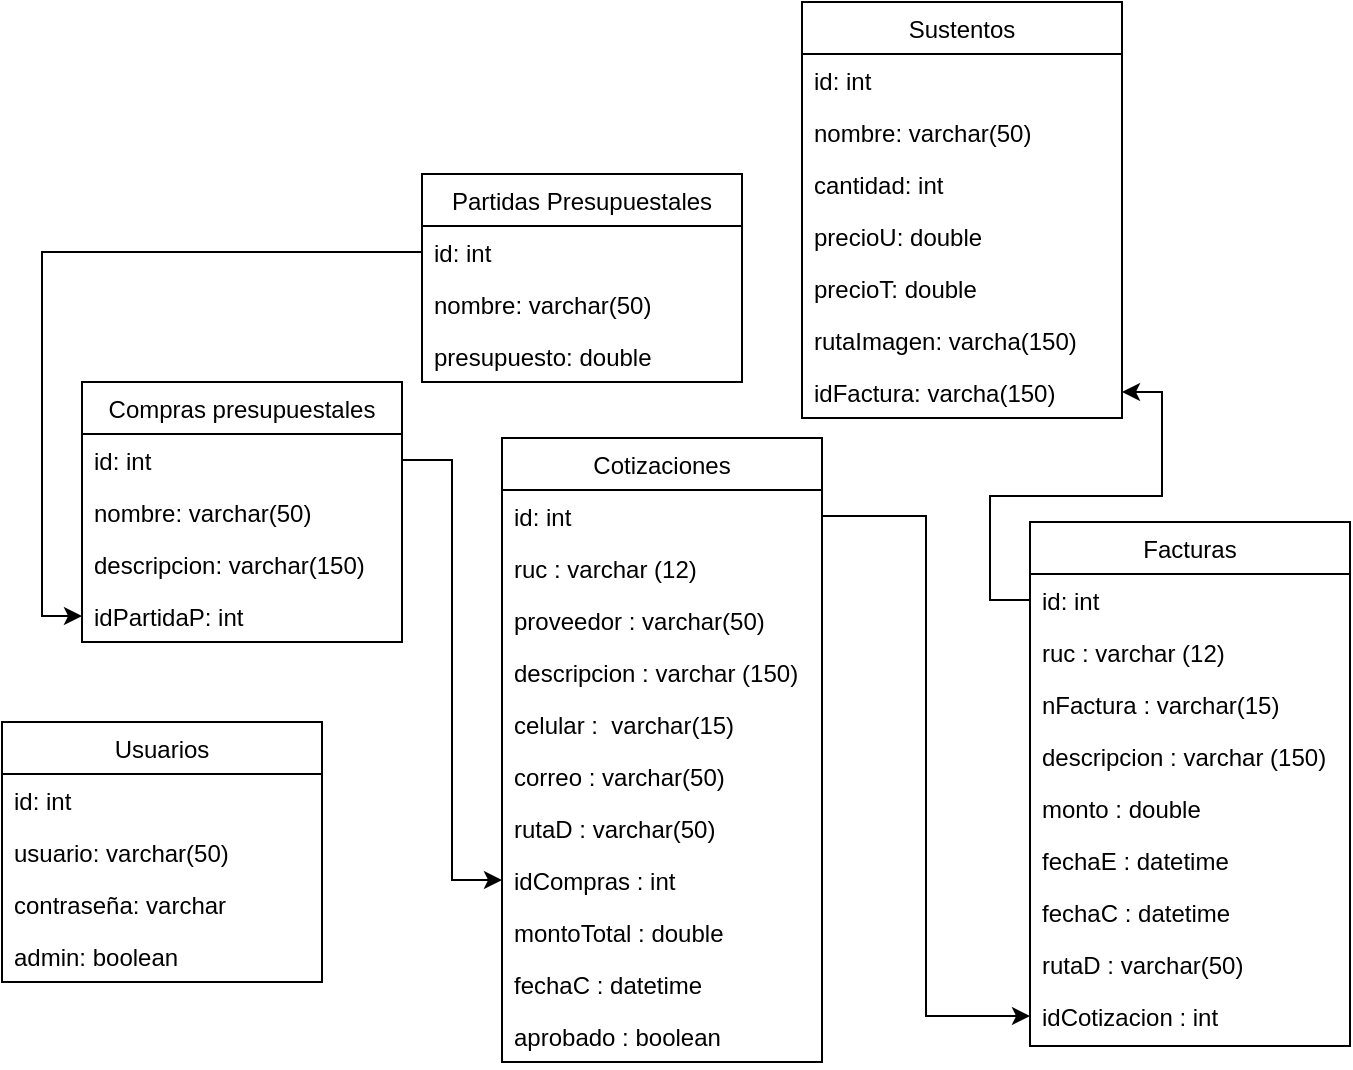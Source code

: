 <mxfile version="20.3.7" type="device"><diagram id="C5RBs43oDa-KdzZeNtuy" name="Page-1"><mxGraphModel dx="1747" dy="1720" grid="1" gridSize="10" guides="1" tooltips="1" connect="1" arrows="1" fold="1" page="1" pageScale="1" pageWidth="827" pageHeight="1169" math="0" shadow="0"><root><mxCell id="WIyWlLk6GJQsqaUBKTNV-0"/><mxCell id="WIyWlLk6GJQsqaUBKTNV-1" parent="WIyWlLk6GJQsqaUBKTNV-0"/><mxCell id="zkfFHV4jXpPFQw0GAbJ--0" value="Facturas" style="swimlane;fontStyle=0;align=center;verticalAlign=top;childLayout=stackLayout;horizontal=1;startSize=26;horizontalStack=0;resizeParent=1;resizeLast=0;collapsible=1;marginBottom=0;rounded=0;shadow=0;strokeWidth=1;" parent="WIyWlLk6GJQsqaUBKTNV-1" vertex="1"><mxGeometry x="254" y="200" width="160" height="262" as="geometry"><mxRectangle x="230" y="140" width="160" height="26" as="alternateBounds"/></mxGeometry></mxCell><mxCell id="zkfFHV4jXpPFQw0GAbJ--1" value="id: int " style="text;align=left;verticalAlign=top;spacingLeft=4;spacingRight=4;overflow=hidden;rotatable=0;points=[[0,0.5],[1,0.5]];portConstraint=eastwest;" parent="zkfFHV4jXpPFQw0GAbJ--0" vertex="1"><mxGeometry y="26" width="160" height="26" as="geometry"/></mxCell><mxCell id="zkfFHV4jXpPFQw0GAbJ--2" value="ruc : varchar (12)" style="text;align=left;verticalAlign=top;spacingLeft=4;spacingRight=4;overflow=hidden;rotatable=0;points=[[0,0.5],[1,0.5]];portConstraint=eastwest;rounded=0;shadow=0;html=0;" parent="zkfFHV4jXpPFQw0GAbJ--0" vertex="1"><mxGeometry y="52" width="160" height="26" as="geometry"/></mxCell><mxCell id="zkfFHV4jXpPFQw0GAbJ--3" value="nFactura : varchar(15)" style="text;align=left;verticalAlign=top;spacingLeft=4;spacingRight=4;overflow=hidden;rotatable=0;points=[[0,0.5],[1,0.5]];portConstraint=eastwest;rounded=0;shadow=0;html=0;" parent="zkfFHV4jXpPFQw0GAbJ--0" vertex="1"><mxGeometry y="78" width="160" height="26" as="geometry"/></mxCell><mxCell id="cG9_7R1b5C3UXU8TkLmO-1" value="descripcion : varchar (150)" style="text;align=left;verticalAlign=top;spacingLeft=4;spacingRight=4;overflow=hidden;rotatable=0;points=[[0,0.5],[1,0.5]];portConstraint=eastwest;rounded=0;shadow=0;html=0;" parent="zkfFHV4jXpPFQw0GAbJ--0" vertex="1"><mxGeometry y="104" width="160" height="26" as="geometry"/></mxCell><mxCell id="cG9_7R1b5C3UXU8TkLmO-0" value="monto : double" style="text;align=left;verticalAlign=top;spacingLeft=4;spacingRight=4;overflow=hidden;rotatable=0;points=[[0,0.5],[1,0.5]];portConstraint=eastwest;rounded=0;shadow=0;html=0;" parent="zkfFHV4jXpPFQw0GAbJ--0" vertex="1"><mxGeometry y="130" width="160" height="26" as="geometry"/></mxCell><mxCell id="cG9_7R1b5C3UXU8TkLmO-2" value="fechaE : datetime" style="text;align=left;verticalAlign=top;spacingLeft=4;spacingRight=4;overflow=hidden;rotatable=0;points=[[0,0.5],[1,0.5]];portConstraint=eastwest;rounded=0;shadow=0;html=0;" parent="zkfFHV4jXpPFQw0GAbJ--0" vertex="1"><mxGeometry y="156" width="160" height="26" as="geometry"/></mxCell><mxCell id="cG9_7R1b5C3UXU8TkLmO-36" value="fechaC : datetime" style="text;align=left;verticalAlign=top;spacingLeft=4;spacingRight=4;overflow=hidden;rotatable=0;points=[[0,0.5],[1,0.5]];portConstraint=eastwest;rounded=0;shadow=0;html=0;" parent="zkfFHV4jXpPFQw0GAbJ--0" vertex="1"><mxGeometry y="182" width="160" height="26" as="geometry"/></mxCell><mxCell id="cG9_7R1b5C3UXU8TkLmO-4" value="rutaD : varchar(50)" style="text;align=left;verticalAlign=top;spacingLeft=4;spacingRight=4;overflow=hidden;rotatable=0;points=[[0,0.5],[1,0.5]];portConstraint=eastwest;rounded=0;shadow=0;html=0;" parent="zkfFHV4jXpPFQw0GAbJ--0" vertex="1"><mxGeometry y="208" width="160" height="26" as="geometry"/></mxCell><mxCell id="cG9_7R1b5C3UXU8TkLmO-33" value="idCotizacion : int" style="text;align=left;verticalAlign=top;spacingLeft=4;spacingRight=4;overflow=hidden;rotatable=0;points=[[0,0.5],[1,0.5]];portConstraint=eastwest;rounded=0;shadow=0;html=0;" parent="zkfFHV4jXpPFQw0GAbJ--0" vertex="1"><mxGeometry y="234" width="160" height="26" as="geometry"/></mxCell><mxCell id="zkfFHV4jXpPFQw0GAbJ--17" value="Partidas Presupuestales" style="swimlane;fontStyle=0;align=center;verticalAlign=top;childLayout=stackLayout;horizontal=1;startSize=26;horizontalStack=0;resizeParent=1;resizeLast=0;collapsible=1;marginBottom=0;rounded=0;shadow=0;strokeWidth=1;" parent="WIyWlLk6GJQsqaUBKTNV-1" vertex="1"><mxGeometry x="-50" y="26" width="160" height="104" as="geometry"><mxRectangle x="550" y="140" width="160" height="26" as="alternateBounds"/></mxGeometry></mxCell><mxCell id="zkfFHV4jXpPFQw0GAbJ--18" value="id: int" style="text;align=left;verticalAlign=top;spacingLeft=4;spacingRight=4;overflow=hidden;rotatable=0;points=[[0,0.5],[1,0.5]];portConstraint=eastwest;" parent="zkfFHV4jXpPFQw0GAbJ--17" vertex="1"><mxGeometry y="26" width="160" height="26" as="geometry"/></mxCell><mxCell id="zkfFHV4jXpPFQw0GAbJ--19" value="nombre: varchar(50)" style="text;align=left;verticalAlign=top;spacingLeft=4;spacingRight=4;overflow=hidden;rotatable=0;points=[[0,0.5],[1,0.5]];portConstraint=eastwest;rounded=0;shadow=0;html=0;" parent="zkfFHV4jXpPFQw0GAbJ--17" vertex="1"><mxGeometry y="52" width="160" height="26" as="geometry"/></mxCell><mxCell id="zkfFHV4jXpPFQw0GAbJ--20" value="presupuesto: double" style="text;align=left;verticalAlign=top;spacingLeft=4;spacingRight=4;overflow=hidden;rotatable=0;points=[[0,0.5],[1,0.5]];portConstraint=eastwest;rounded=0;shadow=0;html=0;" parent="zkfFHV4jXpPFQw0GAbJ--17" vertex="1"><mxGeometry y="78" width="160" height="26" as="geometry"/></mxCell><mxCell id="cG9_7R1b5C3UXU8TkLmO-6" value="Compras presupuestales" style="swimlane;fontStyle=0;align=center;verticalAlign=top;childLayout=stackLayout;horizontal=1;startSize=26;horizontalStack=0;resizeParent=1;resizeLast=0;collapsible=1;marginBottom=0;rounded=0;shadow=0;strokeWidth=1;" parent="WIyWlLk6GJQsqaUBKTNV-1" vertex="1"><mxGeometry x="-220" y="130" width="160" height="130" as="geometry"><mxRectangle x="550" y="140" width="160" height="26" as="alternateBounds"/></mxGeometry></mxCell><mxCell id="cG9_7R1b5C3UXU8TkLmO-7" value="id: int" style="text;align=left;verticalAlign=top;spacingLeft=4;spacingRight=4;overflow=hidden;rotatable=0;points=[[0,0.5],[1,0.5]];portConstraint=eastwest;" parent="cG9_7R1b5C3UXU8TkLmO-6" vertex="1"><mxGeometry y="26" width="160" height="26" as="geometry"/></mxCell><mxCell id="cG9_7R1b5C3UXU8TkLmO-8" value="nombre: varchar(50)" style="text;align=left;verticalAlign=top;spacingLeft=4;spacingRight=4;overflow=hidden;rotatable=0;points=[[0,0.5],[1,0.5]];portConstraint=eastwest;rounded=0;shadow=0;html=0;" parent="cG9_7R1b5C3UXU8TkLmO-6" vertex="1"><mxGeometry y="52" width="160" height="26" as="geometry"/></mxCell><mxCell id="cG9_7R1b5C3UXU8TkLmO-9" value="descripcion: varchar(150)" style="text;align=left;verticalAlign=top;spacingLeft=4;spacingRight=4;overflow=hidden;rotatable=0;points=[[0,0.5],[1,0.5]];portConstraint=eastwest;rounded=0;shadow=0;html=0;" parent="cG9_7R1b5C3UXU8TkLmO-6" vertex="1"><mxGeometry y="78" width="160" height="26" as="geometry"/></mxCell><mxCell id="cG9_7R1b5C3UXU8TkLmO-13" value="idPartidaP: int" style="text;align=left;verticalAlign=top;spacingLeft=4;spacingRight=4;overflow=hidden;rotatable=0;points=[[0,0.5],[1,0.5]];portConstraint=eastwest;rounded=0;shadow=0;html=0;" parent="cG9_7R1b5C3UXU8TkLmO-6" vertex="1"><mxGeometry y="104" width="160" height="26" as="geometry"/></mxCell><mxCell id="cG9_7R1b5C3UXU8TkLmO-15" value="Cotizaciones" style="swimlane;fontStyle=0;align=center;verticalAlign=top;childLayout=stackLayout;horizontal=1;startSize=26;horizontalStack=0;resizeParent=1;resizeLast=0;collapsible=1;marginBottom=0;rounded=0;shadow=0;strokeWidth=1;" parent="WIyWlLk6GJQsqaUBKTNV-1" vertex="1"><mxGeometry x="-10" y="158" width="160" height="312" as="geometry"><mxRectangle x="230" y="140" width="160" height="26" as="alternateBounds"/></mxGeometry></mxCell><mxCell id="cG9_7R1b5C3UXU8TkLmO-16" value="id: int " style="text;align=left;verticalAlign=top;spacingLeft=4;spacingRight=4;overflow=hidden;rotatable=0;points=[[0,0.5],[1,0.5]];portConstraint=eastwest;" parent="cG9_7R1b5C3UXU8TkLmO-15" vertex="1"><mxGeometry y="26" width="160" height="26" as="geometry"/></mxCell><mxCell id="cG9_7R1b5C3UXU8TkLmO-17" value="ruc : varchar (12)" style="text;align=left;verticalAlign=top;spacingLeft=4;spacingRight=4;overflow=hidden;rotatable=0;points=[[0,0.5],[1,0.5]];portConstraint=eastwest;rounded=0;shadow=0;html=0;" parent="cG9_7R1b5C3UXU8TkLmO-15" vertex="1"><mxGeometry y="52" width="160" height="26" as="geometry"/></mxCell><mxCell id="cG9_7R1b5C3UXU8TkLmO-41" value="proveedor : varchar(50)" style="text;align=left;verticalAlign=top;spacingLeft=4;spacingRight=4;overflow=hidden;rotatable=0;points=[[0,0.5],[1,0.5]];portConstraint=eastwest;rounded=0;shadow=0;html=0;" parent="cG9_7R1b5C3UXU8TkLmO-15" vertex="1"><mxGeometry y="78" width="160" height="26" as="geometry"/></mxCell><mxCell id="cG9_7R1b5C3UXU8TkLmO-19" value="descripcion : varchar (150)" style="text;align=left;verticalAlign=top;spacingLeft=4;spacingRight=4;overflow=hidden;rotatable=0;points=[[0,0.5],[1,0.5]];portConstraint=eastwest;rounded=0;shadow=0;html=0;" parent="cG9_7R1b5C3UXU8TkLmO-15" vertex="1"><mxGeometry y="104" width="160" height="26" as="geometry"/></mxCell><mxCell id="cG9_7R1b5C3UXU8TkLmO-20" value="celular :  varchar(15)" style="text;align=left;verticalAlign=top;spacingLeft=4;spacingRight=4;overflow=hidden;rotatable=0;points=[[0,0.5],[1,0.5]];portConstraint=eastwest;rounded=0;shadow=0;html=0;" parent="cG9_7R1b5C3UXU8TkLmO-15" vertex="1"><mxGeometry y="130" width="160" height="26" as="geometry"/></mxCell><mxCell id="cG9_7R1b5C3UXU8TkLmO-21" value="correo : varchar(50)" style="text;align=left;verticalAlign=top;spacingLeft=4;spacingRight=4;overflow=hidden;rotatable=0;points=[[0,0.5],[1,0.5]];portConstraint=eastwest;rounded=0;shadow=0;html=0;" parent="cG9_7R1b5C3UXU8TkLmO-15" vertex="1"><mxGeometry y="156" width="160" height="26" as="geometry"/></mxCell><mxCell id="cG9_7R1b5C3UXU8TkLmO-23" value="rutaD : varchar(50)" style="text;align=left;verticalAlign=top;spacingLeft=4;spacingRight=4;overflow=hidden;rotatable=0;points=[[0,0.5],[1,0.5]];portConstraint=eastwest;rounded=0;shadow=0;html=0;" parent="cG9_7R1b5C3UXU8TkLmO-15" vertex="1"><mxGeometry y="182" width="160" height="26" as="geometry"/></mxCell><mxCell id="cG9_7R1b5C3UXU8TkLmO-22" value="idCompras : int" style="text;align=left;verticalAlign=top;spacingLeft=4;spacingRight=4;overflow=hidden;rotatable=0;points=[[0,0.5],[1,0.5]];portConstraint=eastwest;rounded=0;shadow=0;html=0;" parent="cG9_7R1b5C3UXU8TkLmO-15" vertex="1"><mxGeometry y="208" width="160" height="26" as="geometry"/></mxCell><mxCell id="cG9_7R1b5C3UXU8TkLmO-25" value="montoTotal : double" style="text;align=left;verticalAlign=top;spacingLeft=4;spacingRight=4;overflow=hidden;rotatable=0;points=[[0,0.5],[1,0.5]];portConstraint=eastwest;rounded=0;shadow=0;html=0;" parent="cG9_7R1b5C3UXU8TkLmO-15" vertex="1"><mxGeometry y="234" width="160" height="26" as="geometry"/></mxCell><mxCell id="cG9_7R1b5C3UXU8TkLmO-43" value="fechaC : datetime" style="text;align=left;verticalAlign=top;spacingLeft=4;spacingRight=4;overflow=hidden;rotatable=0;points=[[0,0.5],[1,0.5]];portConstraint=eastwest;rounded=0;shadow=0;html=0;" parent="cG9_7R1b5C3UXU8TkLmO-15" vertex="1"><mxGeometry y="260" width="160" height="26" as="geometry"/></mxCell><mxCell id="cG9_7R1b5C3UXU8TkLmO-39" value="aprobado : boolean" style="text;align=left;verticalAlign=top;spacingLeft=4;spacingRight=4;overflow=hidden;rotatable=0;points=[[0,0.5],[1,0.5]];portConstraint=eastwest;rounded=0;shadow=0;html=0;" parent="cG9_7R1b5C3UXU8TkLmO-15" vertex="1"><mxGeometry y="286" width="160" height="26" as="geometry"/></mxCell><mxCell id="cG9_7R1b5C3UXU8TkLmO-24" style="edgeStyle=orthogonalEdgeStyle;rounded=0;orthogonalLoop=1;jettySize=auto;html=1;entryX=0;entryY=0.5;entryDx=0;entryDy=0;" parent="WIyWlLk6GJQsqaUBKTNV-1" source="zkfFHV4jXpPFQw0GAbJ--18" target="cG9_7R1b5C3UXU8TkLmO-13" edge="1"><mxGeometry relative="1" as="geometry"/></mxCell><mxCell id="cG9_7R1b5C3UXU8TkLmO-26" value="Sustentos" style="swimlane;fontStyle=0;align=center;verticalAlign=top;childLayout=stackLayout;horizontal=1;startSize=26;horizontalStack=0;resizeParent=1;resizeLast=0;collapsible=1;marginBottom=0;rounded=0;shadow=0;strokeWidth=1;" parent="WIyWlLk6GJQsqaUBKTNV-1" vertex="1"><mxGeometry x="140" y="-60" width="160" height="208" as="geometry"><mxRectangle x="550" y="140" width="160" height="26" as="alternateBounds"/></mxGeometry></mxCell><mxCell id="cG9_7R1b5C3UXU8TkLmO-27" value="id: int" style="text;align=left;verticalAlign=top;spacingLeft=4;spacingRight=4;overflow=hidden;rotatable=0;points=[[0,0.5],[1,0.5]];portConstraint=eastwest;" parent="cG9_7R1b5C3UXU8TkLmO-26" vertex="1"><mxGeometry y="26" width="160" height="26" as="geometry"/></mxCell><mxCell id="cG9_7R1b5C3UXU8TkLmO-28" value="nombre: varchar(50)" style="text;align=left;verticalAlign=top;spacingLeft=4;spacingRight=4;overflow=hidden;rotatable=0;points=[[0,0.5],[1,0.5]];portConstraint=eastwest;rounded=0;shadow=0;html=0;" parent="cG9_7R1b5C3UXU8TkLmO-26" vertex="1"><mxGeometry y="52" width="160" height="26" as="geometry"/></mxCell><mxCell id="-kogG_XPxIoRZ8v52bWR-4" value="cantidad: int" style="text;align=left;verticalAlign=top;spacingLeft=4;spacingRight=4;overflow=hidden;rotatable=0;points=[[0,0.5],[1,0.5]];portConstraint=eastwest;rounded=0;shadow=0;html=0;" parent="cG9_7R1b5C3UXU8TkLmO-26" vertex="1"><mxGeometry y="78" width="160" height="26" as="geometry"/></mxCell><mxCell id="-kogG_XPxIoRZ8v52bWR-5" value="precioU: double" style="text;align=left;verticalAlign=top;spacingLeft=4;spacingRight=4;overflow=hidden;rotatable=0;points=[[0,0.5],[1,0.5]];portConstraint=eastwest;rounded=0;shadow=0;html=0;" parent="cG9_7R1b5C3UXU8TkLmO-26" vertex="1"><mxGeometry y="104" width="160" height="26" as="geometry"/></mxCell><mxCell id="-kogG_XPxIoRZ8v52bWR-6" value="precioT: double" style="text;align=left;verticalAlign=top;spacingLeft=4;spacingRight=4;overflow=hidden;rotatable=0;points=[[0,0.5],[1,0.5]];portConstraint=eastwest;rounded=0;shadow=0;html=0;" parent="cG9_7R1b5C3UXU8TkLmO-26" vertex="1"><mxGeometry y="130" width="160" height="26" as="geometry"/></mxCell><mxCell id="cG9_7R1b5C3UXU8TkLmO-29" value="rutaImagen: varcha(150)" style="text;align=left;verticalAlign=top;spacingLeft=4;spacingRight=4;overflow=hidden;rotatable=0;points=[[0,0.5],[1,0.5]];portConstraint=eastwest;rounded=0;shadow=0;html=0;" parent="cG9_7R1b5C3UXU8TkLmO-26" vertex="1"><mxGeometry y="156" width="160" height="26" as="geometry"/></mxCell><mxCell id="cG9_7R1b5C3UXU8TkLmO-31" value="idFactura: varcha(150)" style="text;align=left;verticalAlign=top;spacingLeft=4;spacingRight=4;overflow=hidden;rotatable=0;points=[[0,0.5],[1,0.5]];portConstraint=eastwest;rounded=0;shadow=0;html=0;" parent="cG9_7R1b5C3UXU8TkLmO-26" vertex="1"><mxGeometry y="182" width="160" height="26" as="geometry"/></mxCell><mxCell id="cG9_7R1b5C3UXU8TkLmO-34" style="edgeStyle=orthogonalEdgeStyle;rounded=0;orthogonalLoop=1;jettySize=auto;html=1;" parent="WIyWlLk6GJQsqaUBKTNV-1" source="cG9_7R1b5C3UXU8TkLmO-16" target="cG9_7R1b5C3UXU8TkLmO-33" edge="1"><mxGeometry relative="1" as="geometry"/></mxCell><mxCell id="cG9_7R1b5C3UXU8TkLmO-35" style="edgeStyle=orthogonalEdgeStyle;rounded=0;orthogonalLoop=1;jettySize=auto;html=1;entryX=0;entryY=0.5;entryDx=0;entryDy=0;" parent="WIyWlLk6GJQsqaUBKTNV-1" source="cG9_7R1b5C3UXU8TkLmO-7" target="cG9_7R1b5C3UXU8TkLmO-22" edge="1"><mxGeometry relative="1" as="geometry"/></mxCell><mxCell id="-kogG_XPxIoRZ8v52bWR-3" style="edgeStyle=orthogonalEdgeStyle;rounded=0;orthogonalLoop=1;jettySize=auto;html=1;" parent="WIyWlLk6GJQsqaUBKTNV-1" source="zkfFHV4jXpPFQw0GAbJ--1" target="cG9_7R1b5C3UXU8TkLmO-31" edge="1"><mxGeometry relative="1" as="geometry"/></mxCell><mxCell id="5s7UPREpLAsQlG1d-aQm-0" value="Usuarios" style="swimlane;fontStyle=0;align=center;verticalAlign=top;childLayout=stackLayout;horizontal=1;startSize=26;horizontalStack=0;resizeParent=1;resizeLast=0;collapsible=1;marginBottom=0;rounded=0;shadow=0;strokeWidth=1;" vertex="1" parent="WIyWlLk6GJQsqaUBKTNV-1"><mxGeometry x="-260" y="300" width="160" height="130" as="geometry"><mxRectangle x="550" y="140" width="160" height="26" as="alternateBounds"/></mxGeometry></mxCell><mxCell id="5s7UPREpLAsQlG1d-aQm-1" value="id: int" style="text;align=left;verticalAlign=top;spacingLeft=4;spacingRight=4;overflow=hidden;rotatable=0;points=[[0,0.5],[1,0.5]];portConstraint=eastwest;" vertex="1" parent="5s7UPREpLAsQlG1d-aQm-0"><mxGeometry y="26" width="160" height="26" as="geometry"/></mxCell><mxCell id="5s7UPREpLAsQlG1d-aQm-2" value="usuario: varchar(50)" style="text;align=left;verticalAlign=top;spacingLeft=4;spacingRight=4;overflow=hidden;rotatable=0;points=[[0,0.5],[1,0.5]];portConstraint=eastwest;rounded=0;shadow=0;html=0;" vertex="1" parent="5s7UPREpLAsQlG1d-aQm-0"><mxGeometry y="52" width="160" height="26" as="geometry"/></mxCell><mxCell id="5s7UPREpLAsQlG1d-aQm-3" value="contraseña: varchar" style="text;align=left;verticalAlign=top;spacingLeft=4;spacingRight=4;overflow=hidden;rotatable=0;points=[[0,0.5],[1,0.5]];portConstraint=eastwest;rounded=0;shadow=0;html=0;" vertex="1" parent="5s7UPREpLAsQlG1d-aQm-0"><mxGeometry y="78" width="160" height="26" as="geometry"/></mxCell><mxCell id="5s7UPREpLAsQlG1d-aQm-5" value="admin: boolean" style="text;align=left;verticalAlign=top;spacingLeft=4;spacingRight=4;overflow=hidden;rotatable=0;points=[[0,0.5],[1,0.5]];portConstraint=eastwest;rounded=0;shadow=0;html=0;" vertex="1" parent="5s7UPREpLAsQlG1d-aQm-0"><mxGeometry y="104" width="160" height="26" as="geometry"/></mxCell></root></mxGraphModel></diagram></mxfile>